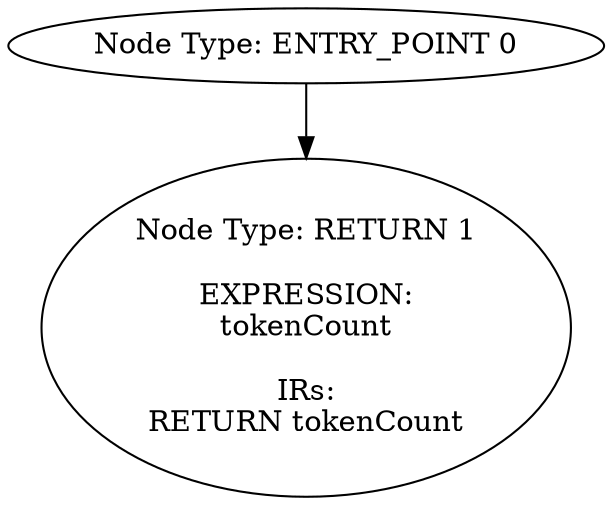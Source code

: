 digraph{
0[label="Node Type: ENTRY_POINT 0
"];
0->1;
1[label="Node Type: RETURN 1

EXPRESSION:
tokenCount

IRs:
RETURN tokenCount"];
}
